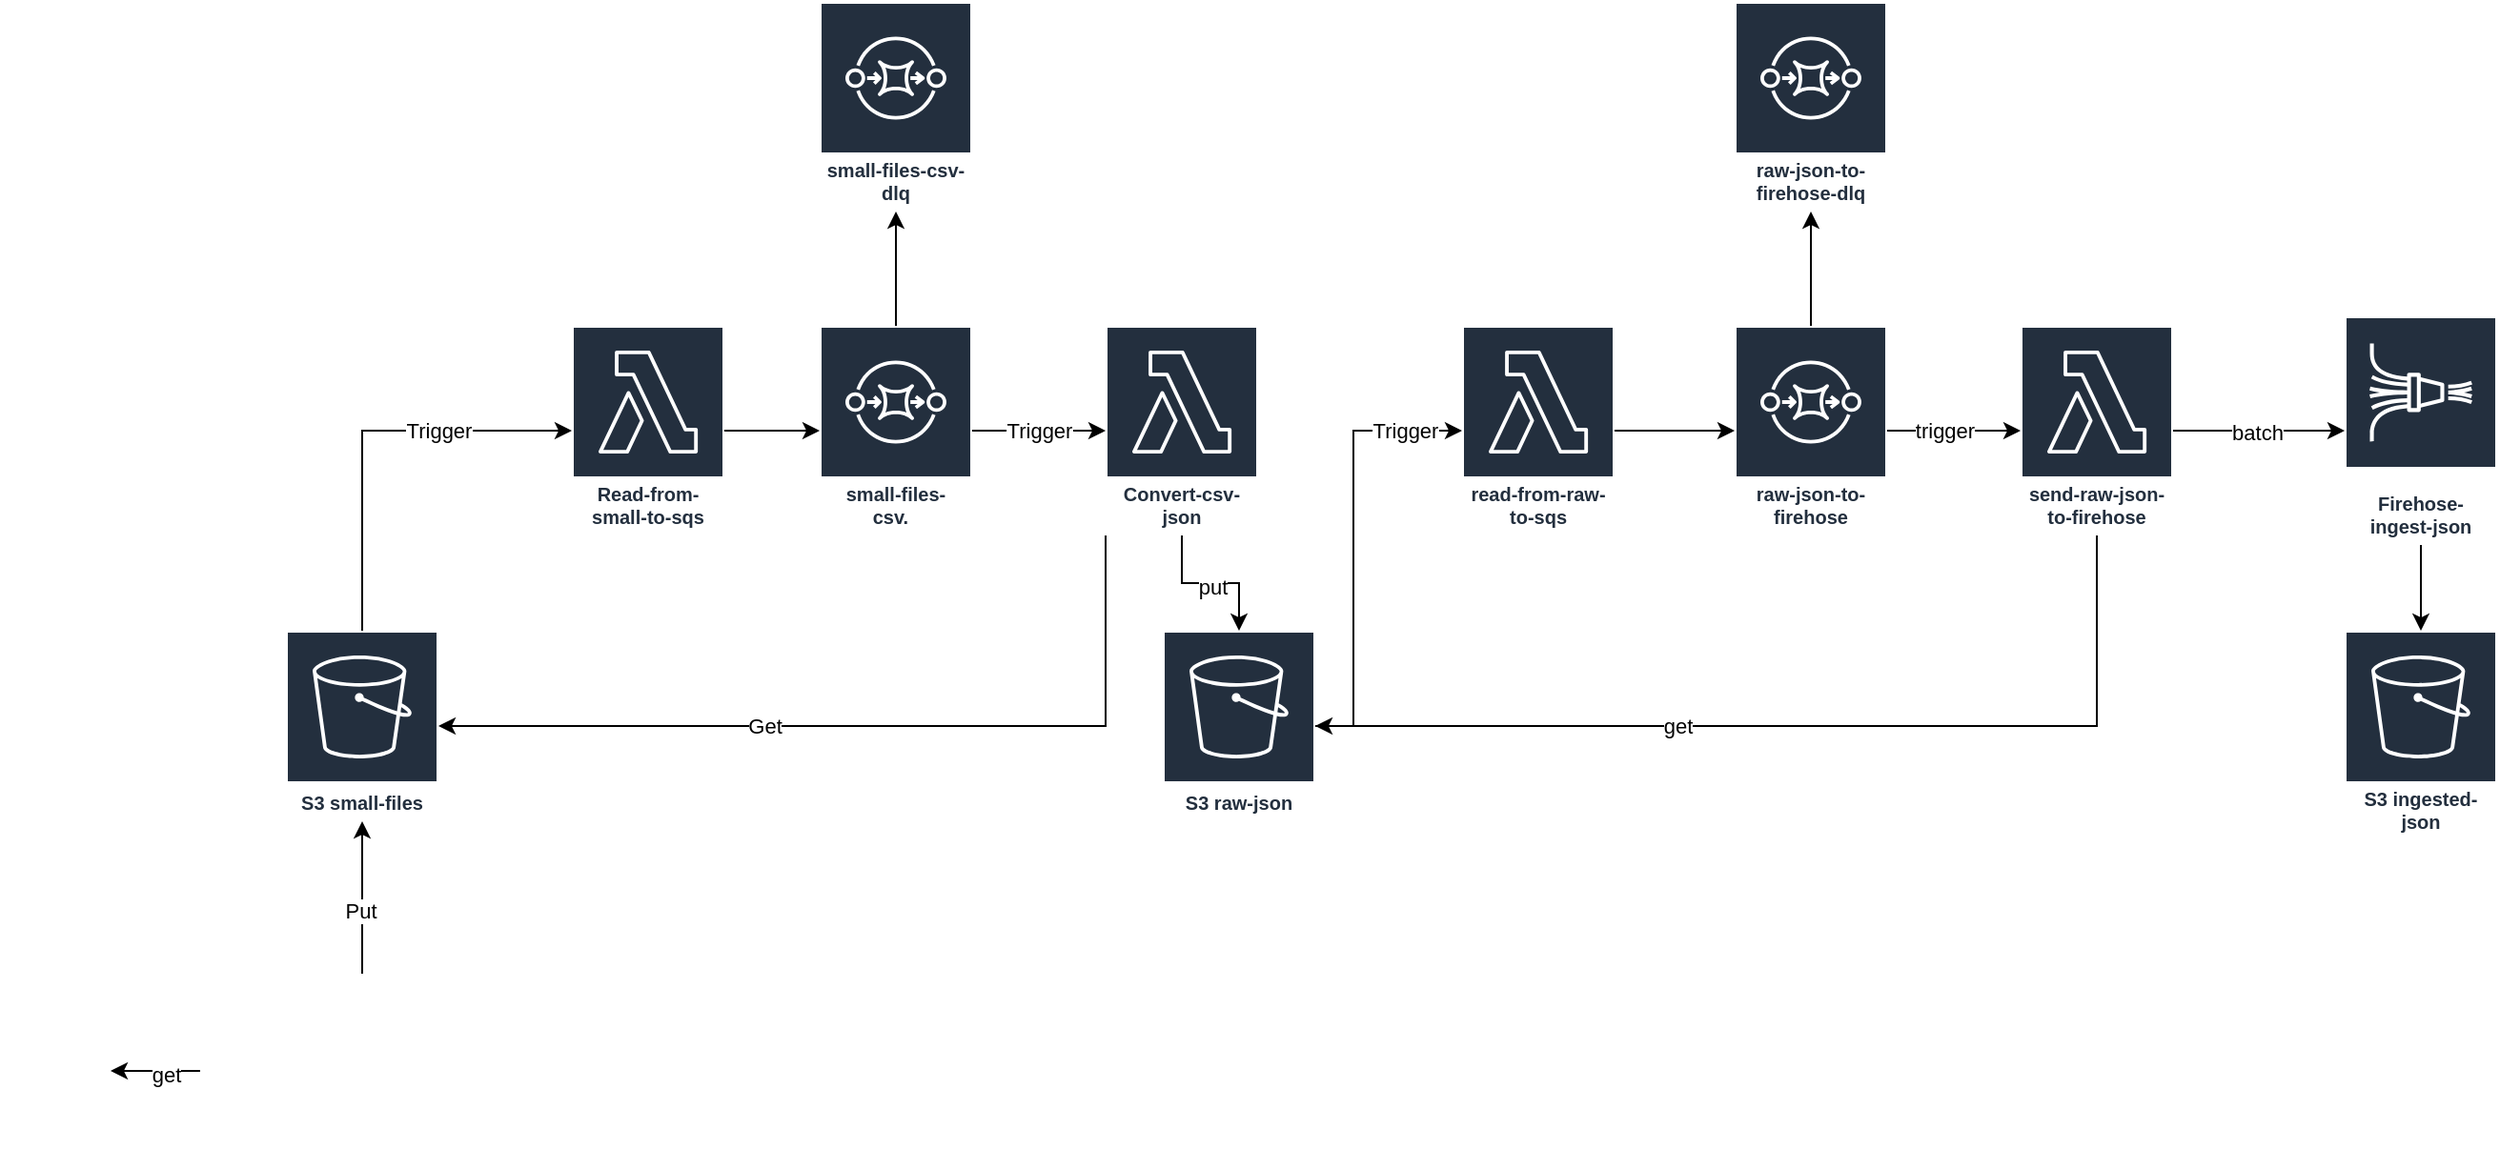 <mxfile version="13.0.9" type="google"><diagram id="9iY3vymypXmaA6J0W1cr" name="Page-1"><mxGraphModel dx="1426" dy="1890" grid="1" gridSize="10" guides="1" tooltips="1" connect="1" arrows="1" fold="1" page="1" pageScale="1" pageWidth="827" pageHeight="1169" math="0" shadow="0"><root><mxCell id="0"/><mxCell id="1" parent="0"/><mxCell id="5yYtptNg9kBFUNFCTkaL-45" style="edgeStyle=orthogonalEdgeStyle;rounded=0;orthogonalLoop=1;jettySize=auto;html=1;" edge="1" parent="1" source="5yYtptNg9kBFUNFCTkaL-6" target="5yYtptNg9kBFUNFCTkaL-7"><mxGeometry relative="1" as="geometry"/></mxCell><mxCell id="5yYtptNg9kBFUNFCTkaL-47" value="Put" style="edgeLabel;html=1;align=center;verticalAlign=middle;resizable=0;points=[];" vertex="1" connectable="0" parent="5yYtptNg9kBFUNFCTkaL-45"><mxGeometry x="-0.175" y="1" relative="1" as="geometry"><mxPoint as="offset"/></mxGeometry></mxCell><mxCell id="5yYtptNg9kBFUNFCTkaL-46" style="edgeStyle=orthogonalEdgeStyle;rounded=0;orthogonalLoop=1;jettySize=auto;html=1;" edge="1" parent="1" source="5yYtptNg9kBFUNFCTkaL-6" target="5yYtptNg9kBFUNFCTkaL-9"><mxGeometry relative="1" as="geometry"/></mxCell><mxCell id="5yYtptNg9kBFUNFCTkaL-48" value="get" style="edgeLabel;html=1;align=center;verticalAlign=middle;resizable=0;points=[];" vertex="1" connectable="0" parent="5yYtptNg9kBFUNFCTkaL-46"><mxGeometry x="-0.234" y="2" relative="1" as="geometry"><mxPoint as="offset"/></mxGeometry></mxCell><mxCell id="5yYtptNg9kBFUNFCTkaL-6" value="" style="shape=image;imageAspect=0;aspect=fixed;verticalLabelPosition=bottom;verticalAlign=top;image=https://miro.medium.com/max/640/1*utV4kZA0lGODHtdOI0-5Bw.png;" vertex="1" parent="1"><mxGeometry x="165" y="380" width="170" height="102" as="geometry"/></mxCell><mxCell id="5yYtptNg9kBFUNFCTkaL-7" value="S3 small-files" style="outlineConnect=0;fontColor=#232F3E;gradientColor=none;strokeColor=#ffffff;fillColor=#232F3E;dashed=0;verticalLabelPosition=middle;verticalAlign=bottom;align=center;html=1;whiteSpace=wrap;fontSize=10;fontStyle=1;spacing=3;shape=mxgraph.aws4.productIcon;prIcon=mxgraph.aws4.s3;" vertex="1" parent="1"><mxGeometry x="210" y="200" width="80" height="100" as="geometry"/></mxCell><mxCell id="5yYtptNg9kBFUNFCTkaL-9" value="" style="shape=image;html=1;verticalAlign=top;verticalLabelPosition=bottom;labelBackgroundColor=#ffffff;imageAspect=0;aspect=fixed;image=https://cdn3.iconfinder.com/data/icons/flatforlinux/128/41-Macintosh%20HD.png" vertex="1" parent="1"><mxGeometry x="60" y="402" width="58" height="58" as="geometry"/></mxCell><mxCell id="5yYtptNg9kBFUNFCTkaL-14" style="edgeStyle=orthogonalEdgeStyle;rounded=0;orthogonalLoop=1;jettySize=auto;html=1;" edge="1" parent="1" source="5yYtptNg9kBFUNFCTkaL-10" target="5yYtptNg9kBFUNFCTkaL-13"><mxGeometry relative="1" as="geometry"/></mxCell><mxCell id="5yYtptNg9kBFUNFCTkaL-10" value="Read-from-small-to-sqs" style="outlineConnect=0;fontColor=#232F3E;gradientColor=none;strokeColor=#ffffff;fillColor=#232F3E;dashed=0;verticalLabelPosition=middle;verticalAlign=bottom;align=center;html=1;whiteSpace=wrap;fontSize=10;fontStyle=1;spacing=3;shape=mxgraph.aws4.productIcon;prIcon=mxgraph.aws4.lambda;" vertex="1" parent="1"><mxGeometry x="360" y="40" width="80" height="110" as="geometry"/></mxCell><mxCell id="5yYtptNg9kBFUNFCTkaL-16" value="Trigger" style="edgeStyle=orthogonalEdgeStyle;rounded=0;orthogonalLoop=1;jettySize=auto;html=1;" edge="1" parent="1" source="5yYtptNg9kBFUNFCTkaL-13" target="5yYtptNg9kBFUNFCTkaL-15"><mxGeometry relative="1" as="geometry"/></mxCell><mxCell id="5yYtptNg9kBFUNFCTkaL-41" style="edgeStyle=orthogonalEdgeStyle;rounded=0;orthogonalLoop=1;jettySize=auto;html=1;" edge="1" parent="1" source="5yYtptNg9kBFUNFCTkaL-13" target="5yYtptNg9kBFUNFCTkaL-40"><mxGeometry relative="1" as="geometry"/></mxCell><mxCell id="5yYtptNg9kBFUNFCTkaL-13" value="small-files-csv.&amp;nbsp;&amp;nbsp;" style="outlineConnect=0;fontColor=#232F3E;gradientColor=none;strokeColor=#ffffff;fillColor=#232F3E;dashed=0;verticalLabelPosition=middle;verticalAlign=bottom;align=center;html=1;whiteSpace=wrap;fontSize=10;fontStyle=1;spacing=3;shape=mxgraph.aws4.productIcon;prIcon=mxgraph.aws4.sqs;" vertex="1" parent="1"><mxGeometry x="490" y="40" width="80" height="110" as="geometry"/></mxCell><mxCell id="5yYtptNg9kBFUNFCTkaL-22" style="edgeStyle=orthogonalEdgeStyle;rounded=0;orthogonalLoop=1;jettySize=auto;html=1;" edge="1" parent="1" source="5yYtptNg9kBFUNFCTkaL-15" target="5yYtptNg9kBFUNFCTkaL-21"><mxGeometry relative="1" as="geometry"/></mxCell><mxCell id="5yYtptNg9kBFUNFCTkaL-30" value="put" style="edgeLabel;html=1;align=center;verticalAlign=middle;resizable=0;points=[];" vertex="1" connectable="0" parent="5yYtptNg9kBFUNFCTkaL-22"><mxGeometry x="0.025" y="-2" relative="1" as="geometry"><mxPoint as="offset"/></mxGeometry></mxCell><mxCell id="5yYtptNg9kBFUNFCTkaL-23" style="edgeStyle=orthogonalEdgeStyle;rounded=0;orthogonalLoop=1;jettySize=auto;html=1;" edge="1" parent="1" source="5yYtptNg9kBFUNFCTkaL-15" target="5yYtptNg9kBFUNFCTkaL-7"><mxGeometry relative="1" as="geometry"><Array as="points"><mxPoint x="640" y="250"/></Array></mxGeometry></mxCell><mxCell id="5yYtptNg9kBFUNFCTkaL-29" value="Get" style="edgeLabel;html=1;align=center;verticalAlign=middle;resizable=0;points=[];" vertex="1" connectable="0" parent="5yYtptNg9kBFUNFCTkaL-23"><mxGeometry x="0.24" relative="1" as="geometry"><mxPoint as="offset"/></mxGeometry></mxCell><mxCell id="5yYtptNg9kBFUNFCTkaL-15" value="Convert-csv-json" style="outlineConnect=0;fontColor=#232F3E;gradientColor=none;strokeColor=#ffffff;fillColor=#232F3E;dashed=0;verticalLabelPosition=middle;verticalAlign=bottom;align=center;html=1;whiteSpace=wrap;fontSize=10;fontStyle=1;spacing=3;shape=mxgraph.aws4.productIcon;prIcon=mxgraph.aws4.lambda;" vertex="1" parent="1"><mxGeometry x="640" y="40" width="80" height="110" as="geometry"/></mxCell><mxCell id="5yYtptNg9kBFUNFCTkaL-20" value="" style="group" vertex="1" connectable="0" parent="1"><mxGeometry x="250" y="95" as="geometry"/></mxCell><mxCell id="5yYtptNg9kBFUNFCTkaL-11" style="edgeStyle=orthogonalEdgeStyle;rounded=0;orthogonalLoop=1;jettySize=auto;html=1;" edge="1" parent="5yYtptNg9kBFUNFCTkaL-20" source="5yYtptNg9kBFUNFCTkaL-7" target="5yYtptNg9kBFUNFCTkaL-10"><mxGeometry relative="1" as="geometry"><Array as="points"><mxPoint/></Array></mxGeometry></mxCell><mxCell id="5yYtptNg9kBFUNFCTkaL-19" value="Trigger" style="edgeLabel;html=1;align=center;verticalAlign=middle;resizable=0;points=[];" vertex="1" connectable="0" parent="5yYtptNg9kBFUNFCTkaL-11"><mxGeometry x="-0.033" y="-33" relative="1" as="geometry"><mxPoint x="7" y="-1" as="offset"/></mxGeometry></mxCell><mxCell id="5yYtptNg9kBFUNFCTkaL-25" style="edgeStyle=orthogonalEdgeStyle;rounded=0;orthogonalLoop=1;jettySize=auto;html=1;" edge="1" parent="1" source="5yYtptNg9kBFUNFCTkaL-21" target="5yYtptNg9kBFUNFCTkaL-24"><mxGeometry relative="1" as="geometry"><Array as="points"><mxPoint x="770" y="250"/><mxPoint x="770" y="95"/></Array></mxGeometry></mxCell><mxCell id="5yYtptNg9kBFUNFCTkaL-26" value="Trigger" style="edgeLabel;html=1;align=center;verticalAlign=middle;resizable=0;points=[];" vertex="1" connectable="0" parent="5yYtptNg9kBFUNFCTkaL-25"><mxGeometry x="0.542" relative="1" as="geometry"><mxPoint x="23" as="offset"/></mxGeometry></mxCell><mxCell id="5yYtptNg9kBFUNFCTkaL-21" value="S3 raw-json" style="outlineConnect=0;fontColor=#232F3E;gradientColor=none;strokeColor=#ffffff;fillColor=#232F3E;dashed=0;verticalLabelPosition=middle;verticalAlign=bottom;align=center;html=1;whiteSpace=wrap;fontSize=10;fontStyle=1;spacing=3;shape=mxgraph.aws4.productIcon;prIcon=mxgraph.aws4.s3;" vertex="1" parent="1"><mxGeometry x="670" y="200" width="80" height="100" as="geometry"/></mxCell><mxCell id="5yYtptNg9kBFUNFCTkaL-28" style="edgeStyle=orthogonalEdgeStyle;rounded=0;orthogonalLoop=1;jettySize=auto;html=1;" edge="1" parent="1" source="5yYtptNg9kBFUNFCTkaL-24" target="5yYtptNg9kBFUNFCTkaL-27"><mxGeometry relative="1" as="geometry"/></mxCell><mxCell id="5yYtptNg9kBFUNFCTkaL-24" value="read-from-raw-to-sqs" style="outlineConnect=0;fontColor=#232F3E;gradientColor=none;strokeColor=#ffffff;fillColor=#232F3E;dashed=0;verticalLabelPosition=middle;verticalAlign=bottom;align=center;html=1;whiteSpace=wrap;fontSize=10;fontStyle=1;spacing=3;shape=mxgraph.aws4.productIcon;prIcon=mxgraph.aws4.lambda;" vertex="1" parent="1"><mxGeometry x="827" y="40" width="80" height="110" as="geometry"/></mxCell><mxCell id="5yYtptNg9kBFUNFCTkaL-32" style="edgeStyle=orthogonalEdgeStyle;rounded=0;orthogonalLoop=1;jettySize=auto;html=1;" edge="1" parent="1" source="5yYtptNg9kBFUNFCTkaL-27" target="5yYtptNg9kBFUNFCTkaL-31"><mxGeometry relative="1" as="geometry"/></mxCell><mxCell id="5yYtptNg9kBFUNFCTkaL-39" value="trigger" style="edgeLabel;html=1;align=center;verticalAlign=middle;resizable=0;points=[];" vertex="1" connectable="0" parent="5yYtptNg9kBFUNFCTkaL-32"><mxGeometry x="-0.229" y="-3" relative="1" as="geometry"><mxPoint x="3" y="-3" as="offset"/></mxGeometry></mxCell><mxCell id="5yYtptNg9kBFUNFCTkaL-43" style="edgeStyle=orthogonalEdgeStyle;rounded=0;orthogonalLoop=1;jettySize=auto;html=1;" edge="1" parent="1" source="5yYtptNg9kBFUNFCTkaL-27" target="5yYtptNg9kBFUNFCTkaL-42"><mxGeometry relative="1" as="geometry"/></mxCell><mxCell id="5yYtptNg9kBFUNFCTkaL-27" value="raw-json-to-firehose" style="outlineConnect=0;fontColor=#232F3E;gradientColor=none;strokeColor=#ffffff;fillColor=#232F3E;dashed=0;verticalLabelPosition=middle;verticalAlign=bottom;align=center;html=1;whiteSpace=wrap;fontSize=10;fontStyle=1;spacing=3;shape=mxgraph.aws4.productIcon;prIcon=mxgraph.aws4.sqs;" vertex="1" parent="1"><mxGeometry x="970" y="40" width="80" height="110" as="geometry"/></mxCell><mxCell id="5yYtptNg9kBFUNFCTkaL-33" style="edgeStyle=orthogonalEdgeStyle;rounded=0;orthogonalLoop=1;jettySize=auto;html=1;" edge="1" parent="1" source="5yYtptNg9kBFUNFCTkaL-31" target="5yYtptNg9kBFUNFCTkaL-21"><mxGeometry relative="1" as="geometry"><Array as="points"><mxPoint x="1160" y="250"/></Array></mxGeometry></mxCell><mxCell id="5yYtptNg9kBFUNFCTkaL-34" value="get" style="edgeLabel;html=1;align=center;verticalAlign=middle;resizable=0;points=[];" vertex="1" connectable="0" parent="5yYtptNg9kBFUNFCTkaL-33"><mxGeometry x="0.459" y="2" relative="1" as="geometry"><mxPoint x="52" y="-2" as="offset"/></mxGeometry></mxCell><mxCell id="5yYtptNg9kBFUNFCTkaL-36" style="edgeStyle=orthogonalEdgeStyle;rounded=0;orthogonalLoop=1;jettySize=auto;html=1;" edge="1" parent="1" source="5yYtptNg9kBFUNFCTkaL-31" target="5yYtptNg9kBFUNFCTkaL-35"><mxGeometry relative="1" as="geometry"/></mxCell><mxCell id="5yYtptNg9kBFUNFCTkaL-38" value="batch" style="edgeLabel;html=1;align=center;verticalAlign=middle;resizable=0;points=[];" vertex="1" connectable="0" parent="5yYtptNg9kBFUNFCTkaL-36"><mxGeometry x="-0.022" y="-1" relative="1" as="geometry"><mxPoint as="offset"/></mxGeometry></mxCell><mxCell id="5yYtptNg9kBFUNFCTkaL-31" value="send-raw-json-to-firehose" style="outlineConnect=0;fontColor=#232F3E;gradientColor=none;strokeColor=#ffffff;fillColor=#232F3E;dashed=0;verticalLabelPosition=middle;verticalAlign=bottom;align=center;html=1;whiteSpace=wrap;fontSize=10;fontStyle=1;spacing=3;shape=mxgraph.aws4.productIcon;prIcon=mxgraph.aws4.lambda;" vertex="1" parent="1"><mxGeometry x="1120" y="40" width="80" height="110" as="geometry"/></mxCell><mxCell id="5yYtptNg9kBFUNFCTkaL-44" style="edgeStyle=orthogonalEdgeStyle;rounded=0;orthogonalLoop=1;jettySize=auto;html=1;" edge="1" parent="1" source="5yYtptNg9kBFUNFCTkaL-35" target="5yYtptNg9kBFUNFCTkaL-37"><mxGeometry relative="1" as="geometry"/></mxCell><mxCell id="5yYtptNg9kBFUNFCTkaL-35" value="Firehose-ingest-json" style="outlineConnect=0;fontColor=#232F3E;gradientColor=none;strokeColor=#ffffff;fillColor=#232F3E;dashed=0;verticalLabelPosition=middle;verticalAlign=bottom;align=center;html=1;whiteSpace=wrap;fontSize=10;fontStyle=1;spacing=3;shape=mxgraph.aws4.productIcon;prIcon=mxgraph.aws4.kinesis_data_firehose;" vertex="1" parent="1"><mxGeometry x="1290" y="35" width="80" height="120" as="geometry"/></mxCell><mxCell id="5yYtptNg9kBFUNFCTkaL-37" value="S3 ingested-json" style="outlineConnect=0;fontColor=#232F3E;gradientColor=none;strokeColor=#ffffff;fillColor=#232F3E;dashed=0;verticalLabelPosition=middle;verticalAlign=bottom;align=center;html=1;whiteSpace=wrap;fontSize=10;fontStyle=1;spacing=3;shape=mxgraph.aws4.productIcon;prIcon=mxgraph.aws4.s3;" vertex="1" parent="1"><mxGeometry x="1290" y="200" width="80" height="110" as="geometry"/></mxCell><mxCell id="5yYtptNg9kBFUNFCTkaL-40" value="small-files-csv-dlq" style="outlineConnect=0;fontColor=#232F3E;gradientColor=none;strokeColor=#ffffff;fillColor=#232F3E;dashed=0;verticalLabelPosition=middle;verticalAlign=bottom;align=center;html=1;whiteSpace=wrap;fontSize=10;fontStyle=1;spacing=3;shape=mxgraph.aws4.productIcon;prIcon=mxgraph.aws4.sqs;" vertex="1" parent="1"><mxGeometry x="490" y="-130" width="80" height="110" as="geometry"/></mxCell><mxCell id="5yYtptNg9kBFUNFCTkaL-42" value="raw-json-to-firehose-dlq" style="outlineConnect=0;fontColor=#232F3E;gradientColor=none;strokeColor=#ffffff;fillColor=#232F3E;dashed=0;verticalLabelPosition=middle;verticalAlign=bottom;align=center;html=1;whiteSpace=wrap;fontSize=10;fontStyle=1;spacing=3;shape=mxgraph.aws4.productIcon;prIcon=mxgraph.aws4.sqs;" vertex="1" parent="1"><mxGeometry x="970" y="-130" width="80" height="110" as="geometry"/></mxCell></root></mxGraphModel></diagram></mxfile>